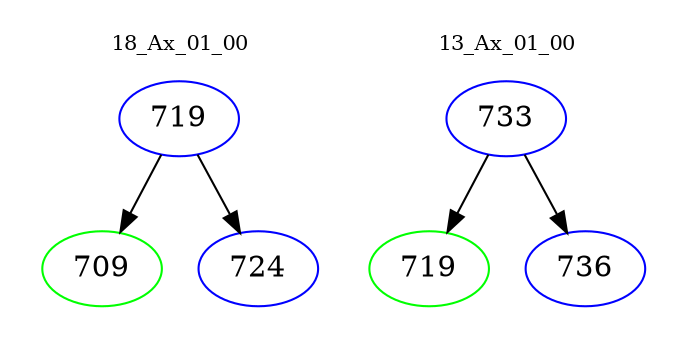 digraph{
subgraph cluster_0 {
color = white
label = "18_Ax_01_00";
fontsize=10;
T0_719 [label="719", color="blue"]
T0_719 -> T0_709 [color="black"]
T0_709 [label="709", color="green"]
T0_719 -> T0_724 [color="black"]
T0_724 [label="724", color="blue"]
}
subgraph cluster_1 {
color = white
label = "13_Ax_01_00";
fontsize=10;
T1_733 [label="733", color="blue"]
T1_733 -> T1_719 [color="black"]
T1_719 [label="719", color="green"]
T1_733 -> T1_736 [color="black"]
T1_736 [label="736", color="blue"]
}
}
